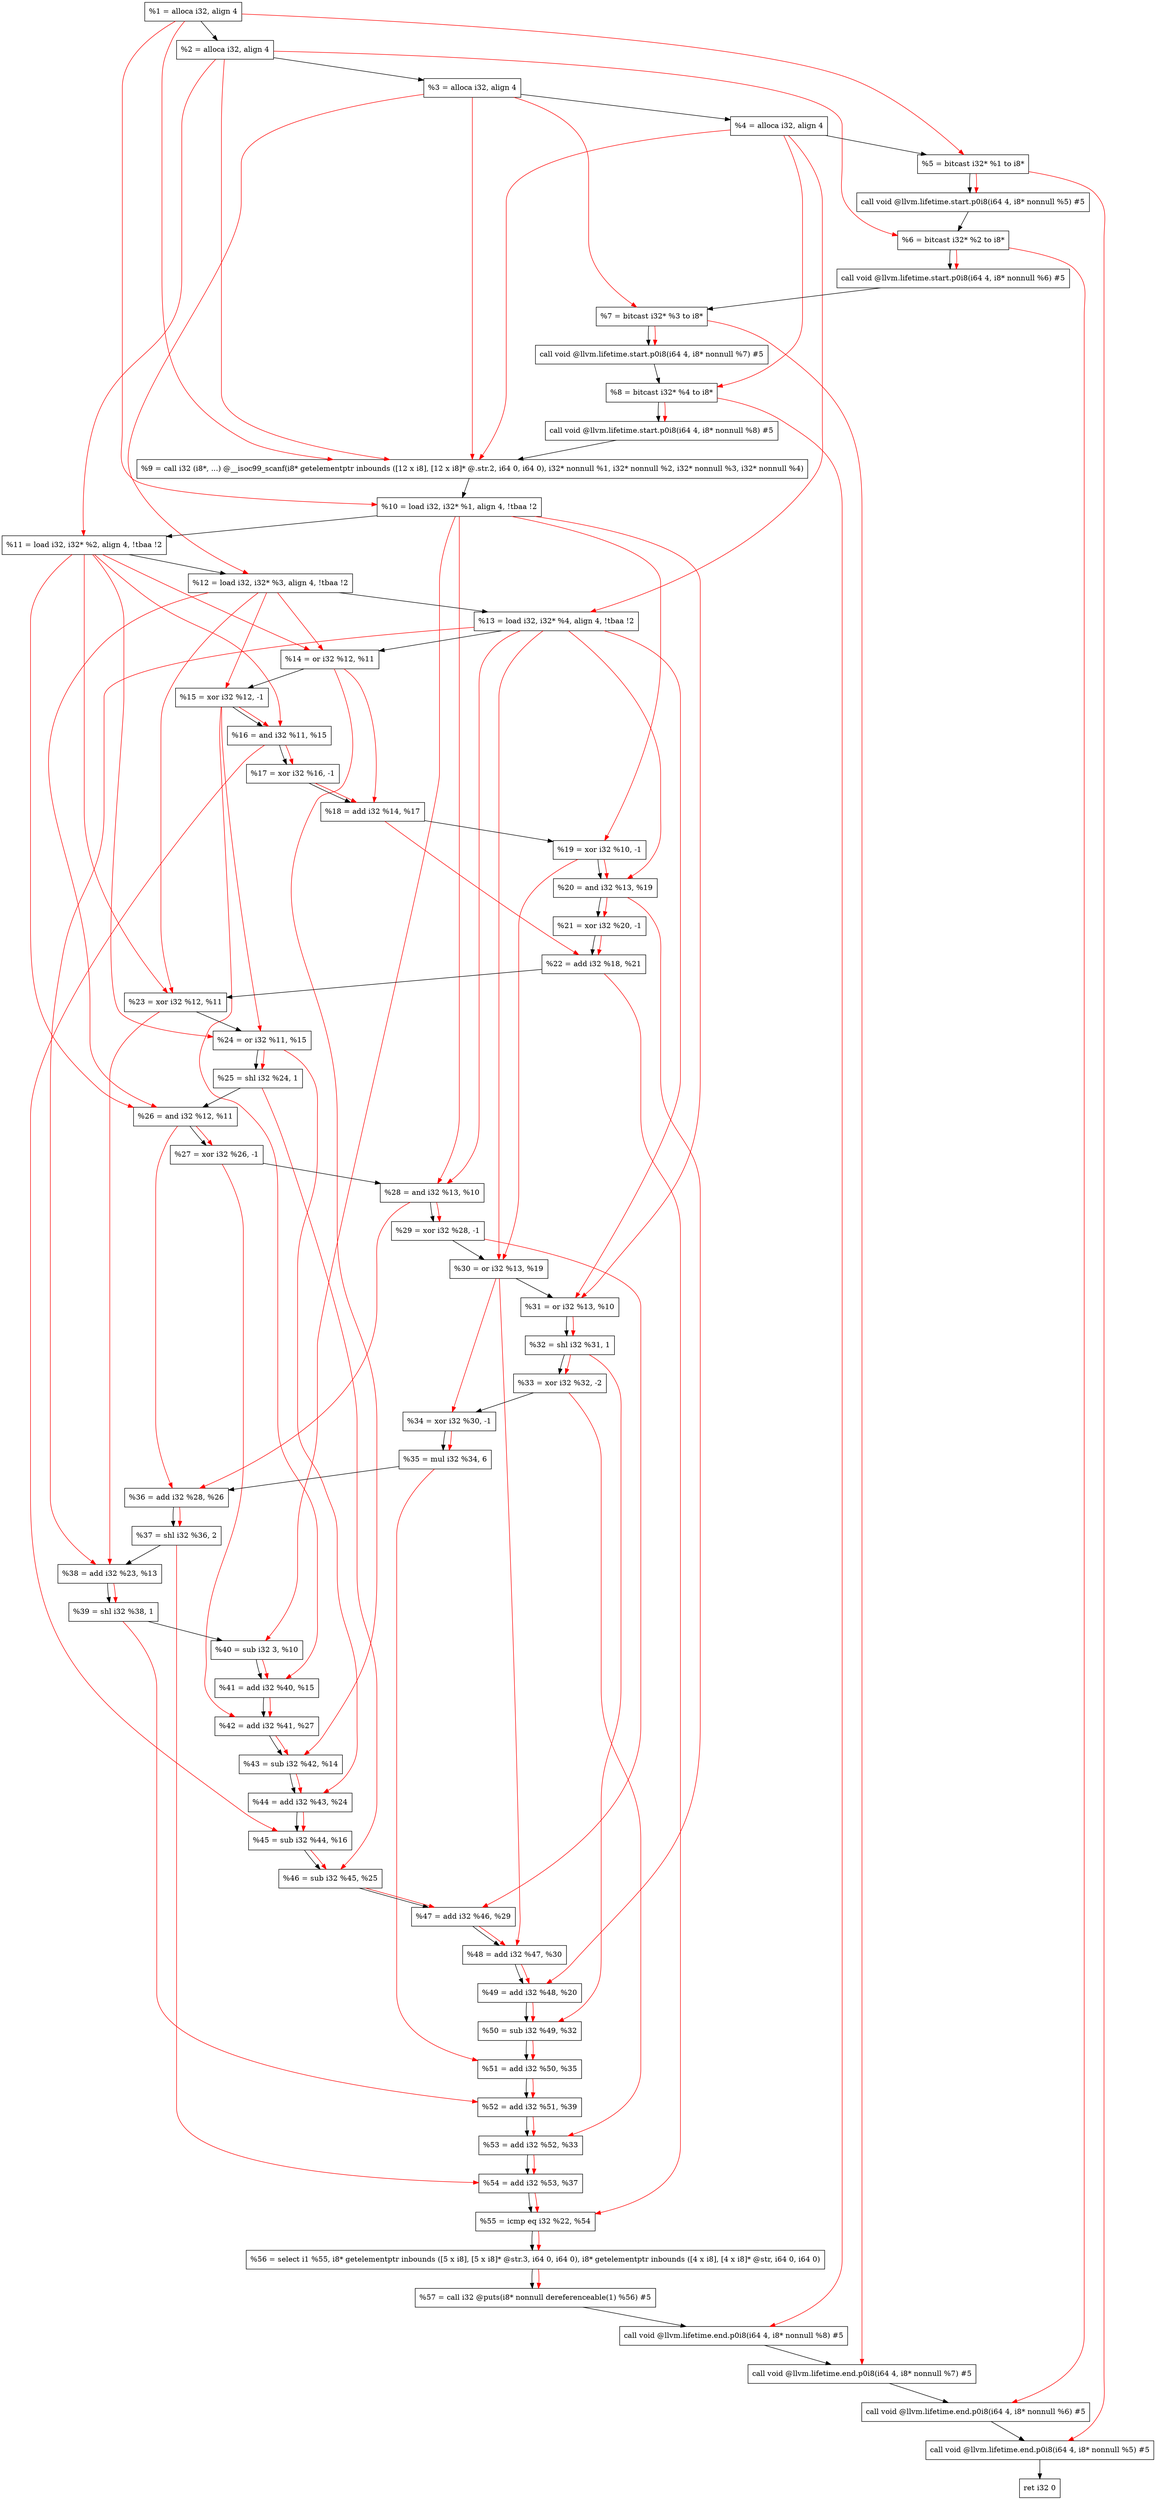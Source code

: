 digraph "DFG for'main' function" {
	Node0x16bed28[shape=record, label="  %1 = alloca i32, align 4"];
	Node0x16beda8[shape=record, label="  %2 = alloca i32, align 4"];
	Node0x16bee38[shape=record, label="  %3 = alloca i32, align 4"];
	Node0x16bee98[shape=record, label="  %4 = alloca i32, align 4"];
	Node0x16bef48[shape=record, label="  %5 = bitcast i32* %1 to i8*"];
	Node0x16bf378[shape=record, label="  call void @llvm.lifetime.start.p0i8(i64 4, i8* nonnull %5) #5"];
	Node0x16bf458[shape=record, label="  %6 = bitcast i32* %2 to i8*"];
	Node0x16bf558[shape=record, label="  call void @llvm.lifetime.start.p0i8(i64 4, i8* nonnull %6) #5"];
	Node0x16bf618[shape=record, label="  %7 = bitcast i32* %3 to i8*"];
	Node0x16bf6c8[shape=record, label="  call void @llvm.lifetime.start.p0i8(i64 4, i8* nonnull %7) #5"];
	Node0x16bf788[shape=record, label="  %8 = bitcast i32* %4 to i8*"];
	Node0x16bf838[shape=record, label="  call void @llvm.lifetime.start.p0i8(i64 4, i8* nonnull %8) #5"];
	Node0x16b9ba0[shape=record, label="  %9 = call i32 (i8*, ...) @__isoc99_scanf(i8* getelementptr inbounds ([12 x i8], [12 x i8]* @.str.2, i64 0, i64 0), i32* nonnull %1, i32* nonnull %2, i32* nonnull %3, i32* nonnull %4)"];
	Node0x16bfa38[shape=record, label="  %10 = load i32, i32* %1, align 4, !tbaa !2"];
	Node0x16c09a8[shape=record, label="  %11 = load i32, i32* %2, align 4, !tbaa !2"];
	Node0x16c1018[shape=record, label="  %12 = load i32, i32* %3, align 4, !tbaa !2"];
	Node0x16c1078[shape=record, label="  %13 = load i32, i32* %4, align 4, !tbaa !2"];
	Node0x16c10f0[shape=record, label="  %14 = or i32 %12, %11"];
	Node0x16c1160[shape=record, label="  %15 = xor i32 %12, -1"];
	Node0x16c11d0[shape=record, label="  %16 = and i32 %11, %15"];
	Node0x16c1240[shape=record, label="  %17 = xor i32 %16, -1"];
	Node0x16c12b0[shape=record, label="  %18 = add i32 %14, %17"];
	Node0x16c1320[shape=record, label="  %19 = xor i32 %10, -1"];
	Node0x16c1390[shape=record, label="  %20 = and i32 %13, %19"];
	Node0x16c1400[shape=record, label="  %21 = xor i32 %20, -1"];
	Node0x16c1470[shape=record, label="  %22 = add i32 %18, %21"];
	Node0x16c14e0[shape=record, label="  %23 = xor i32 %12, %11"];
	Node0x16c1550[shape=record, label="  %24 = or i32 %11, %15"];
	Node0x16c15c0[shape=record, label="  %25 = shl i32 %24, 1"];
	Node0x16c1630[shape=record, label="  %26 = and i32 %12, %11"];
	Node0x16c16a0[shape=record, label="  %27 = xor i32 %26, -1"];
	Node0x16c1710[shape=record, label="  %28 = and i32 %13, %10"];
	Node0x16c1780[shape=record, label="  %29 = xor i32 %28, -1"];
	Node0x16c17f0[shape=record, label="  %30 = or i32 %13, %19"];
	Node0x16c1860[shape=record, label="  %31 = or i32 %13, %10"];
	Node0x16c18d0[shape=record, label="  %32 = shl i32 %31, 1"];
	Node0x16c1940[shape=record, label="  %33 = xor i32 %32, -2"];
	Node0x16c19b0[shape=record, label="  %34 = xor i32 %30, -1"];
	Node0x16c1a20[shape=record, label="  %35 = mul i32 %34, 6"];
	Node0x16c1a90[shape=record, label="  %36 = add i32 %28, %26"];
	Node0x16c1b00[shape=record, label="  %37 = shl i32 %36, 2"];
	Node0x16c1b70[shape=record, label="  %38 = add i32 %23, %13"];
	Node0x16c1be0[shape=record, label="  %39 = shl i32 %38, 1"];
	Node0x16c1c50[shape=record, label="  %40 = sub i32 3, %10"];
	Node0x16c1cc0[shape=record, label="  %41 = add i32 %40, %15"];
	Node0x16c1d30[shape=record, label="  %42 = add i32 %41, %27"];
	Node0x16c1da0[shape=record, label="  %43 = sub i32 %42, %14"];
	Node0x16c1e10[shape=record, label="  %44 = add i32 %43, %24"];
	Node0x16c1e80[shape=record, label="  %45 = sub i32 %44, %16"];
	Node0x16c1ef0[shape=record, label="  %46 = sub i32 %45, %25"];
	Node0x16c1f60[shape=record, label="  %47 = add i32 %46, %29"];
	Node0x16c1fd0[shape=record, label="  %48 = add i32 %47, %30"];
	Node0x16c2040[shape=record, label="  %49 = add i32 %48, %20"];
	Node0x16c20b0[shape=record, label="  %50 = sub i32 %49, %32"];
	Node0x16c2120[shape=record, label="  %51 = add i32 %50, %35"];
	Node0x16c2190[shape=record, label="  %52 = add i32 %51, %39"];
	Node0x16c2200[shape=record, label="  %53 = add i32 %52, %33"];
	Node0x16c2270[shape=record, label="  %54 = add i32 %53, %37"];
	Node0x16c22e0[shape=record, label="  %55 = icmp eq i32 %22, %54"];
	Node0x165e8b8[shape=record, label="  %56 = select i1 %55, i8* getelementptr inbounds ([5 x i8], [5 x i8]* @str.3, i64 0, i64 0), i8* getelementptr inbounds ([4 x i8], [4 x i8]* @str, i64 0, i64 0)"];
	Node0x16c2370[shape=record, label="  %57 = call i32 @puts(i8* nonnull dereferenceable(1) %56) #5"];
	Node0x16c2618[shape=record, label="  call void @llvm.lifetime.end.p0i8(i64 4, i8* nonnull %8) #5"];
	Node0x16c2778[shape=record, label="  call void @llvm.lifetime.end.p0i8(i64 4, i8* nonnull %7) #5"];
	Node0x16c2888[shape=record, label="  call void @llvm.lifetime.end.p0i8(i64 4, i8* nonnull %6) #5"];
	Node0x16c2998[shape=record, label="  call void @llvm.lifetime.end.p0i8(i64 4, i8* nonnull %5) #5"];
	Node0x16c2a58[shape=record, label="  ret i32 0"];
	Node0x16bed28 -> Node0x16beda8;
	Node0x16beda8 -> Node0x16bee38;
	Node0x16bee38 -> Node0x16bee98;
	Node0x16bee98 -> Node0x16bef48;
	Node0x16bef48 -> Node0x16bf378;
	Node0x16bf378 -> Node0x16bf458;
	Node0x16bf458 -> Node0x16bf558;
	Node0x16bf558 -> Node0x16bf618;
	Node0x16bf618 -> Node0x16bf6c8;
	Node0x16bf6c8 -> Node0x16bf788;
	Node0x16bf788 -> Node0x16bf838;
	Node0x16bf838 -> Node0x16b9ba0;
	Node0x16b9ba0 -> Node0x16bfa38;
	Node0x16bfa38 -> Node0x16c09a8;
	Node0x16c09a8 -> Node0x16c1018;
	Node0x16c1018 -> Node0x16c1078;
	Node0x16c1078 -> Node0x16c10f0;
	Node0x16c10f0 -> Node0x16c1160;
	Node0x16c1160 -> Node0x16c11d0;
	Node0x16c11d0 -> Node0x16c1240;
	Node0x16c1240 -> Node0x16c12b0;
	Node0x16c12b0 -> Node0x16c1320;
	Node0x16c1320 -> Node0x16c1390;
	Node0x16c1390 -> Node0x16c1400;
	Node0x16c1400 -> Node0x16c1470;
	Node0x16c1470 -> Node0x16c14e0;
	Node0x16c14e0 -> Node0x16c1550;
	Node0x16c1550 -> Node0x16c15c0;
	Node0x16c15c0 -> Node0x16c1630;
	Node0x16c1630 -> Node0x16c16a0;
	Node0x16c16a0 -> Node0x16c1710;
	Node0x16c1710 -> Node0x16c1780;
	Node0x16c1780 -> Node0x16c17f0;
	Node0x16c17f0 -> Node0x16c1860;
	Node0x16c1860 -> Node0x16c18d0;
	Node0x16c18d0 -> Node0x16c1940;
	Node0x16c1940 -> Node0x16c19b0;
	Node0x16c19b0 -> Node0x16c1a20;
	Node0x16c1a20 -> Node0x16c1a90;
	Node0x16c1a90 -> Node0x16c1b00;
	Node0x16c1b00 -> Node0x16c1b70;
	Node0x16c1b70 -> Node0x16c1be0;
	Node0x16c1be0 -> Node0x16c1c50;
	Node0x16c1c50 -> Node0x16c1cc0;
	Node0x16c1cc0 -> Node0x16c1d30;
	Node0x16c1d30 -> Node0x16c1da0;
	Node0x16c1da0 -> Node0x16c1e10;
	Node0x16c1e10 -> Node0x16c1e80;
	Node0x16c1e80 -> Node0x16c1ef0;
	Node0x16c1ef0 -> Node0x16c1f60;
	Node0x16c1f60 -> Node0x16c1fd0;
	Node0x16c1fd0 -> Node0x16c2040;
	Node0x16c2040 -> Node0x16c20b0;
	Node0x16c20b0 -> Node0x16c2120;
	Node0x16c2120 -> Node0x16c2190;
	Node0x16c2190 -> Node0x16c2200;
	Node0x16c2200 -> Node0x16c2270;
	Node0x16c2270 -> Node0x16c22e0;
	Node0x16c22e0 -> Node0x165e8b8;
	Node0x165e8b8 -> Node0x16c2370;
	Node0x16c2370 -> Node0x16c2618;
	Node0x16c2618 -> Node0x16c2778;
	Node0x16c2778 -> Node0x16c2888;
	Node0x16c2888 -> Node0x16c2998;
	Node0x16c2998 -> Node0x16c2a58;
edge [color=red]
	Node0x16bed28 -> Node0x16bef48;
	Node0x16bef48 -> Node0x16bf378;
	Node0x16beda8 -> Node0x16bf458;
	Node0x16bf458 -> Node0x16bf558;
	Node0x16bee38 -> Node0x16bf618;
	Node0x16bf618 -> Node0x16bf6c8;
	Node0x16bee98 -> Node0x16bf788;
	Node0x16bf788 -> Node0x16bf838;
	Node0x16bed28 -> Node0x16b9ba0;
	Node0x16beda8 -> Node0x16b9ba0;
	Node0x16bee38 -> Node0x16b9ba0;
	Node0x16bee98 -> Node0x16b9ba0;
	Node0x16bed28 -> Node0x16bfa38;
	Node0x16beda8 -> Node0x16c09a8;
	Node0x16bee38 -> Node0x16c1018;
	Node0x16bee98 -> Node0x16c1078;
	Node0x16c1018 -> Node0x16c10f0;
	Node0x16c09a8 -> Node0x16c10f0;
	Node0x16c1018 -> Node0x16c1160;
	Node0x16c09a8 -> Node0x16c11d0;
	Node0x16c1160 -> Node0x16c11d0;
	Node0x16c11d0 -> Node0x16c1240;
	Node0x16c10f0 -> Node0x16c12b0;
	Node0x16c1240 -> Node0x16c12b0;
	Node0x16bfa38 -> Node0x16c1320;
	Node0x16c1078 -> Node0x16c1390;
	Node0x16c1320 -> Node0x16c1390;
	Node0x16c1390 -> Node0x16c1400;
	Node0x16c12b0 -> Node0x16c1470;
	Node0x16c1400 -> Node0x16c1470;
	Node0x16c1018 -> Node0x16c14e0;
	Node0x16c09a8 -> Node0x16c14e0;
	Node0x16c09a8 -> Node0x16c1550;
	Node0x16c1160 -> Node0x16c1550;
	Node0x16c1550 -> Node0x16c15c0;
	Node0x16c1018 -> Node0x16c1630;
	Node0x16c09a8 -> Node0x16c1630;
	Node0x16c1630 -> Node0x16c16a0;
	Node0x16c1078 -> Node0x16c1710;
	Node0x16bfa38 -> Node0x16c1710;
	Node0x16c1710 -> Node0x16c1780;
	Node0x16c1078 -> Node0x16c17f0;
	Node0x16c1320 -> Node0x16c17f0;
	Node0x16c1078 -> Node0x16c1860;
	Node0x16bfa38 -> Node0x16c1860;
	Node0x16c1860 -> Node0x16c18d0;
	Node0x16c18d0 -> Node0x16c1940;
	Node0x16c17f0 -> Node0x16c19b0;
	Node0x16c19b0 -> Node0x16c1a20;
	Node0x16c1710 -> Node0x16c1a90;
	Node0x16c1630 -> Node0x16c1a90;
	Node0x16c1a90 -> Node0x16c1b00;
	Node0x16c14e0 -> Node0x16c1b70;
	Node0x16c1078 -> Node0x16c1b70;
	Node0x16c1b70 -> Node0x16c1be0;
	Node0x16bfa38 -> Node0x16c1c50;
	Node0x16c1c50 -> Node0x16c1cc0;
	Node0x16c1160 -> Node0x16c1cc0;
	Node0x16c1cc0 -> Node0x16c1d30;
	Node0x16c16a0 -> Node0x16c1d30;
	Node0x16c1d30 -> Node0x16c1da0;
	Node0x16c10f0 -> Node0x16c1da0;
	Node0x16c1da0 -> Node0x16c1e10;
	Node0x16c1550 -> Node0x16c1e10;
	Node0x16c1e10 -> Node0x16c1e80;
	Node0x16c11d0 -> Node0x16c1e80;
	Node0x16c1e80 -> Node0x16c1ef0;
	Node0x16c15c0 -> Node0x16c1ef0;
	Node0x16c1ef0 -> Node0x16c1f60;
	Node0x16c1780 -> Node0x16c1f60;
	Node0x16c1f60 -> Node0x16c1fd0;
	Node0x16c17f0 -> Node0x16c1fd0;
	Node0x16c1fd0 -> Node0x16c2040;
	Node0x16c1390 -> Node0x16c2040;
	Node0x16c2040 -> Node0x16c20b0;
	Node0x16c18d0 -> Node0x16c20b0;
	Node0x16c20b0 -> Node0x16c2120;
	Node0x16c1a20 -> Node0x16c2120;
	Node0x16c2120 -> Node0x16c2190;
	Node0x16c1be0 -> Node0x16c2190;
	Node0x16c2190 -> Node0x16c2200;
	Node0x16c1940 -> Node0x16c2200;
	Node0x16c2200 -> Node0x16c2270;
	Node0x16c1b00 -> Node0x16c2270;
	Node0x16c1470 -> Node0x16c22e0;
	Node0x16c2270 -> Node0x16c22e0;
	Node0x16c22e0 -> Node0x165e8b8;
	Node0x165e8b8 -> Node0x16c2370;
	Node0x16bf788 -> Node0x16c2618;
	Node0x16bf618 -> Node0x16c2778;
	Node0x16bf458 -> Node0x16c2888;
	Node0x16bef48 -> Node0x16c2998;
}
